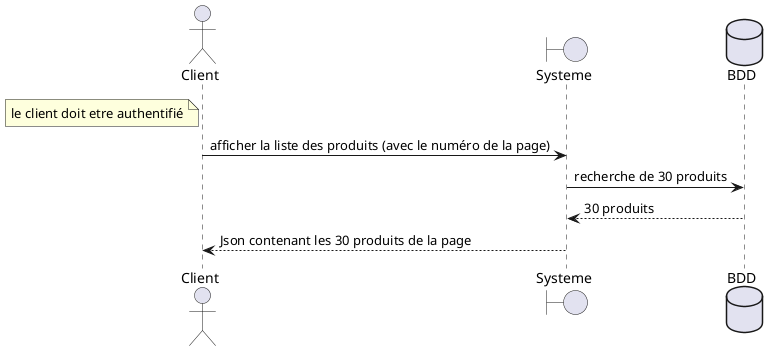 @startuml lister_les_produits

actor Client
boundary Systeme
database BDD

note left of Client: le client doit etre authentifié

Client -> Systeme: afficher la liste des produits (avec le numéro de la page)
Systeme -> BDD: recherche de 30 produits
BDD --> Systeme : 30 produits
Systeme --> Client: Json contenant les 30 produits de la page

@enduml